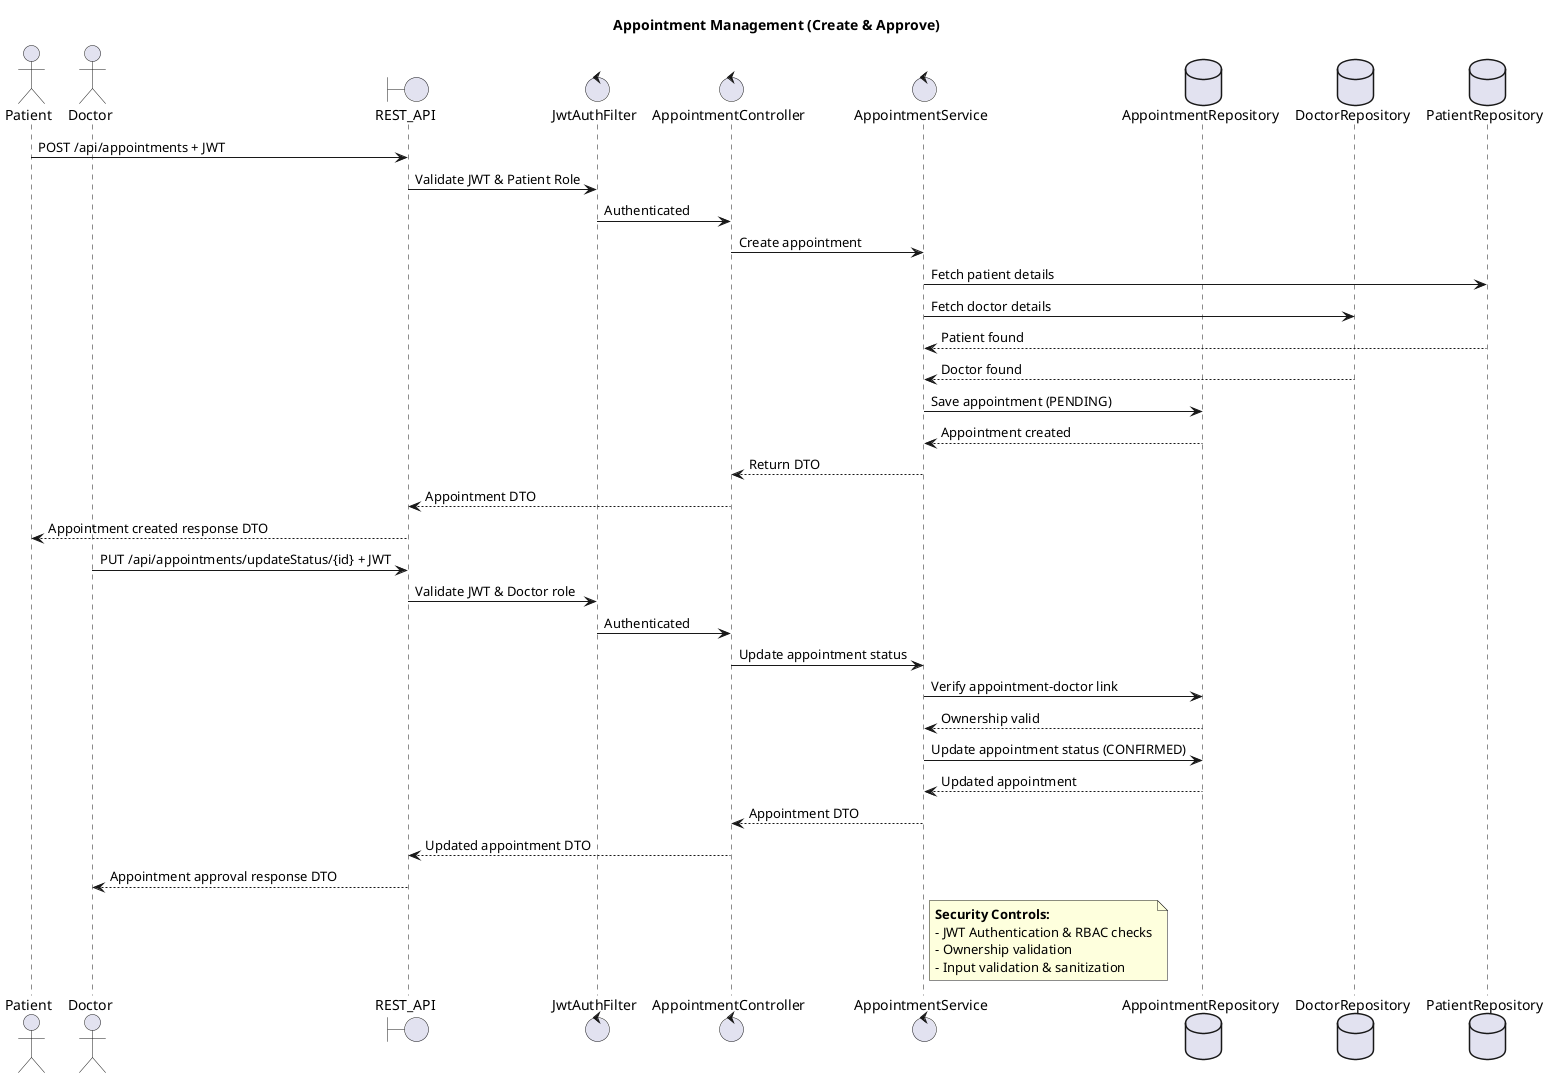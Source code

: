 @startuml Appointment Management

title Appointment Management (Create & Approve)

actor Patient
actor Doctor
boundary REST_API
control JwtAuthFilter
control AppointmentController
control AppointmentService
database AppointmentRepository
database DoctorRepository
database PatientRepository

'Appointment Creation by Patient'
Patient -> REST_API : POST /api/appointments + JWT
REST_API -> JwtAuthFilter : Validate JWT & Patient Role
JwtAuthFilter -> AppointmentController : Authenticated
AppointmentController -> AppointmentService : Create appointment
AppointmentService -> PatientRepository : Fetch patient details
AppointmentService -> DoctorRepository : Fetch doctor details
PatientRepository --> AppointmentService : Patient found
DoctorRepository --> AppointmentService : Doctor found
AppointmentService -> AppointmentRepository : Save appointment (PENDING)
AppointmentRepository --> AppointmentService : Appointment created
AppointmentService --> AppointmentController : Return DTO
AppointmentController --> REST_API : Appointment DTO
REST_API --> Patient : Appointment created response DTO

'Appointment Approval by Doctor'
Doctor -> REST_API : PUT /api/appointments/updateStatus/{id} + JWT
REST_API -> JwtAuthFilter : Validate JWT & Doctor role
JwtAuthFilter -> AppointmentController : Authenticated
AppointmentController -> AppointmentService : Update appointment status
AppointmentService -> AppointmentRepository : Verify appointment-doctor link
AppointmentRepository --> AppointmentService : Ownership valid
AppointmentService -> AppointmentRepository : Update appointment status (CONFIRMED)
AppointmentRepository --> AppointmentService : Updated appointment
AppointmentService --> AppointmentController : Appointment DTO
AppointmentController --> REST_API : Updated appointment DTO
REST_API --> Doctor : Appointment approval response DTO

note right of AppointmentService
**Security Controls:**
- JWT Authentication & RBAC checks
- Ownership validation
- Input validation & sanitization
end note

@enduml
